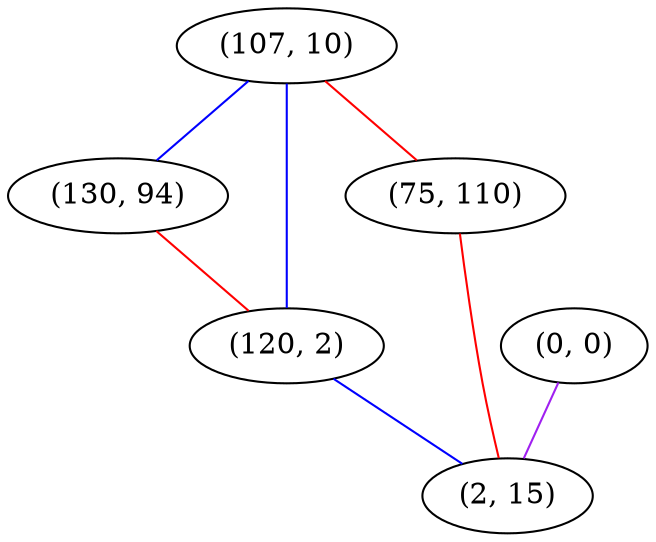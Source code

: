 graph "" {
"(107, 10)";
"(0, 0)";
"(130, 94)";
"(120, 2)";
"(75, 110)";
"(2, 15)";
"(107, 10)" -- "(130, 94)"  [color=blue, key=0, weight=3];
"(107, 10)" -- "(120, 2)"  [color=blue, key=0, weight=3];
"(107, 10)" -- "(75, 110)"  [color=red, key=0, weight=1];
"(0, 0)" -- "(2, 15)"  [color=purple, key=0, weight=4];
"(130, 94)" -- "(120, 2)"  [color=red, key=0, weight=1];
"(120, 2)" -- "(2, 15)"  [color=blue, key=0, weight=3];
"(75, 110)" -- "(2, 15)"  [color=red, key=0, weight=1];
}
